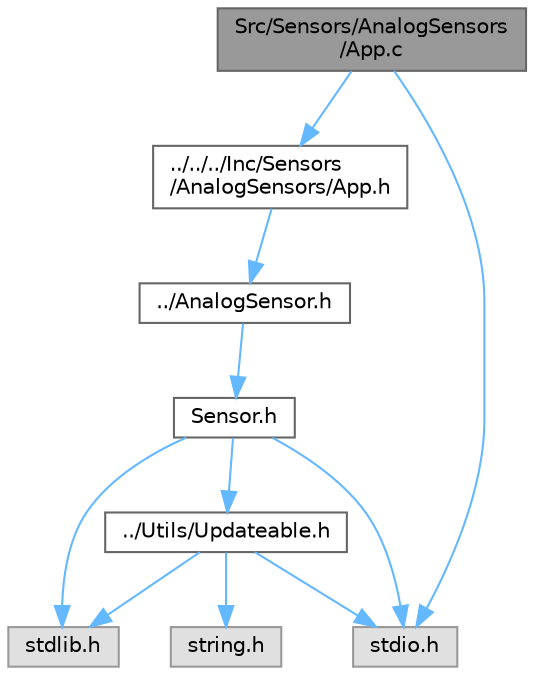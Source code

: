 digraph "Src/Sensors/AnalogSensors/App.c"
{
 // LATEX_PDF_SIZE
  bgcolor="transparent";
  edge [fontname=Helvetica,fontsize=10,labelfontname=Helvetica,labelfontsize=10];
  node [fontname=Helvetica,fontsize=10,shape=box,height=0.2,width=0.4];
  Node1 [label="Src/Sensors/AnalogSensors\l/App.c",height=0.2,width=0.4,color="gray40", fillcolor="grey60", style="filled", fontcolor="black",tooltip=" "];
  Node1 -> Node2 [color="steelblue1",style="solid"];
  Node2 [label="../../../Inc/Sensors\l/AnalogSensors/App.h",height=0.2,width=0.4,color="grey40", fillcolor="white", style="filled",URL="$App_8h.html",tooltip=" "];
  Node2 -> Node3 [color="steelblue1",style="solid"];
  Node3 [label="../AnalogSensor.h",height=0.2,width=0.4,color="grey40", fillcolor="white", style="filled",URL="$AnalogSensor_8h.html",tooltip=" "];
  Node3 -> Node4 [color="steelblue1",style="solid"];
  Node4 [label="Sensor.h",height=0.2,width=0.4,color="grey40", fillcolor="white", style="filled",URL="$Sensor_8h.html",tooltip=" "];
  Node4 -> Node5 [color="steelblue1",style="solid"];
  Node5 [label="stdio.h",height=0.2,width=0.4,color="grey60", fillcolor="#E0E0E0", style="filled",tooltip=" "];
  Node4 -> Node6 [color="steelblue1",style="solid"];
  Node6 [label="stdlib.h",height=0.2,width=0.4,color="grey60", fillcolor="#E0E0E0", style="filled",tooltip=" "];
  Node4 -> Node7 [color="steelblue1",style="solid"];
  Node7 [label="../Utils/Updateable.h",height=0.2,width=0.4,color="grey40", fillcolor="white", style="filled",URL="$Updateable_8h.html",tooltip=" "];
  Node7 -> Node5 [color="steelblue1",style="solid"];
  Node7 -> Node6 [color="steelblue1",style="solid"];
  Node7 -> Node8 [color="steelblue1",style="solid"];
  Node8 [label="string.h",height=0.2,width=0.4,color="grey60", fillcolor="#E0E0E0", style="filled",tooltip=" "];
  Node1 -> Node5 [color="steelblue1",style="solid"];
}

